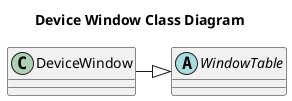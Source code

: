 @startuml
title "Device Window Class Diagram"
abstract WindowTable {
    
}
class DeviceWindow {

}
DeviceWindow -|> WindowTable
@enduml